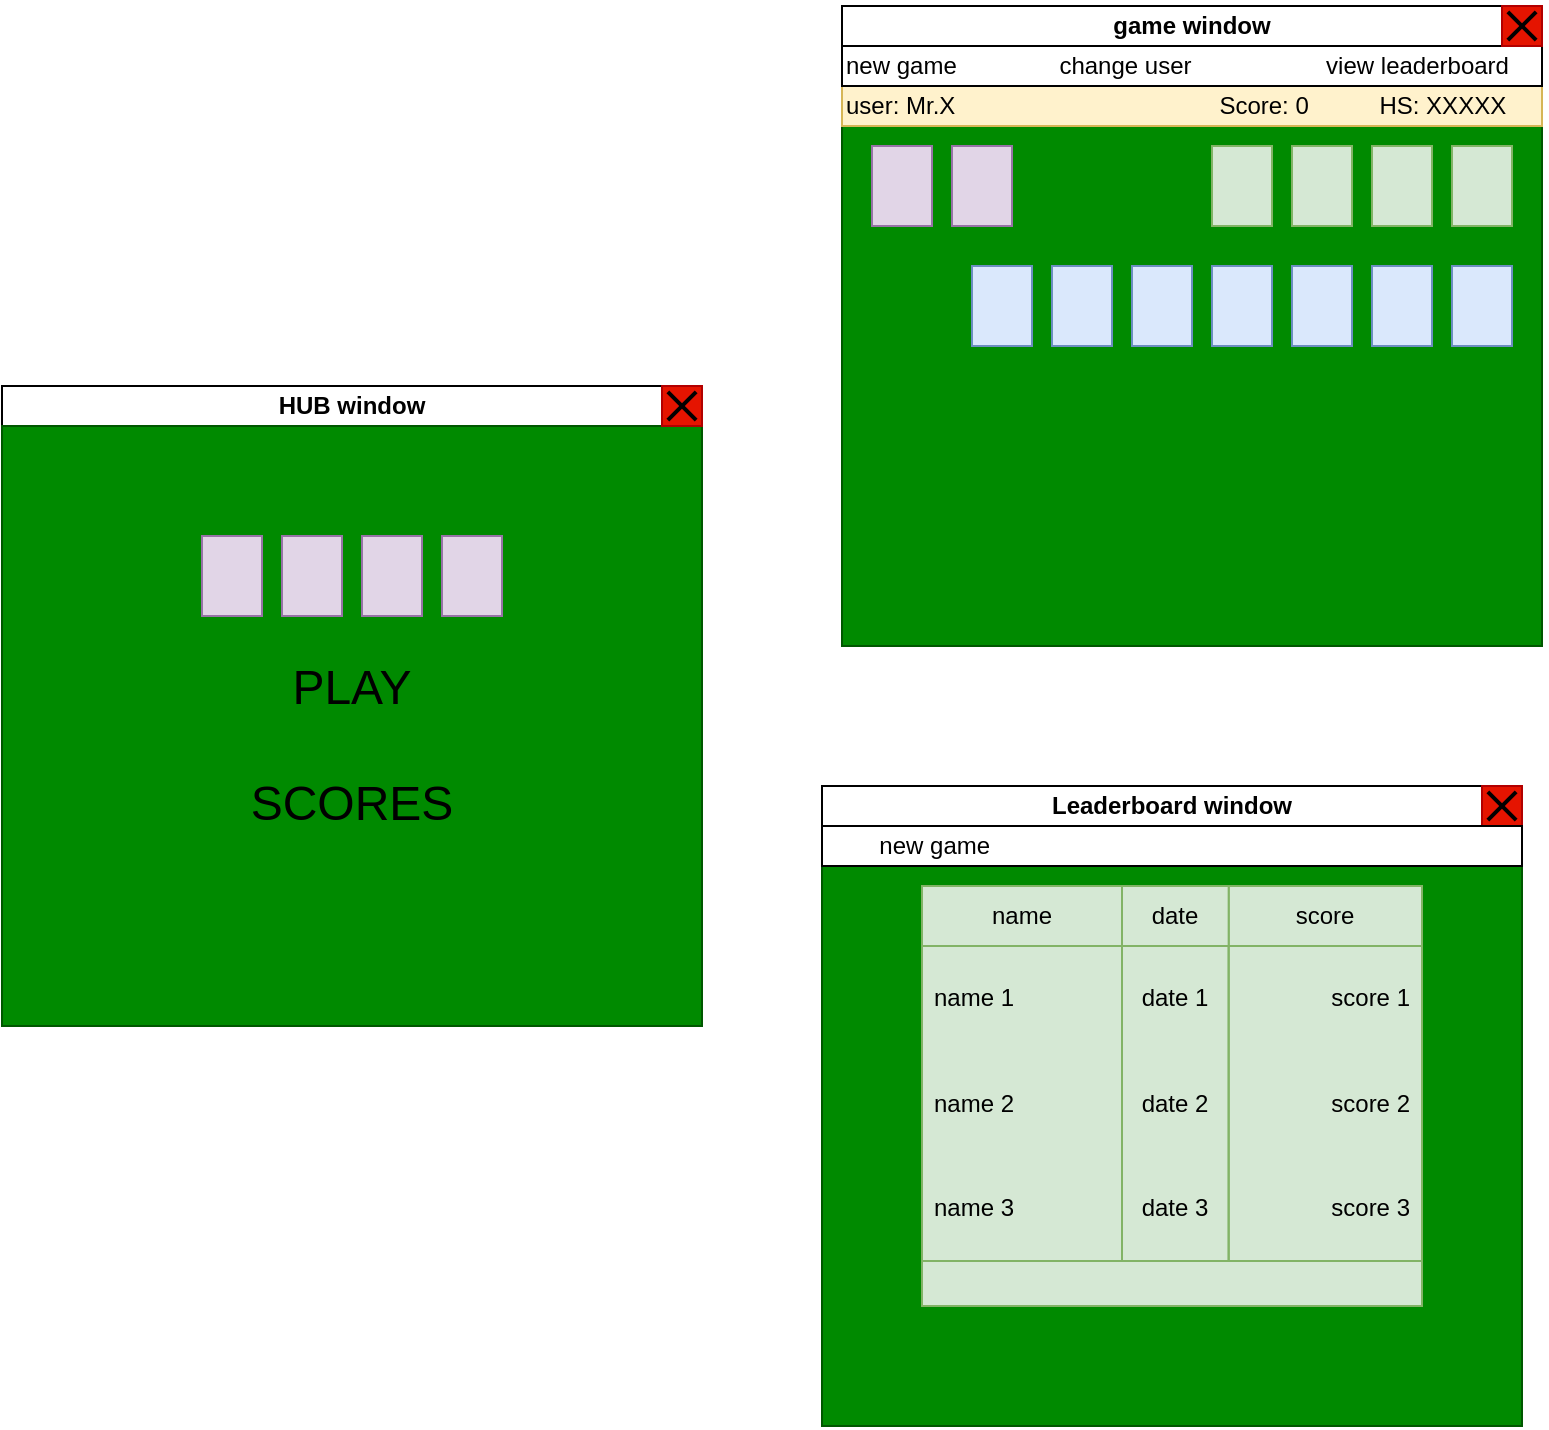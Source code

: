 <mxfile version="24.7.5">
  <diagram name="Page-1" id="zYkQ7ycPL-iNdv8deyL2">
    <mxGraphModel dx="1674" dy="844" grid="1" gridSize="10" guides="1" tooltips="1" connect="1" arrows="1" fold="1" page="1" pageScale="1" pageWidth="827" pageHeight="1169" background="none" math="0" shadow="0">
      <root>
        <mxCell id="0" />
        <mxCell id="1" parent="0" />
        <mxCell id="FdAXJDtFcCwPDoSCl_Y0-1" value="game window" style="swimlane;whiteSpace=wrap;html=1;startSize=20;" parent="1" vertex="1">
          <mxGeometry x="470" y="10" width="350" height="320" as="geometry" />
        </mxCell>
        <mxCell id="FdAXJDtFcCwPDoSCl_Y0-2" value="" style="rounded=0;whiteSpace=wrap;html=1;fillColor=#008a00;strokeColor=#005700;fontColor=#ffffff;" parent="FdAXJDtFcCwPDoSCl_Y0-1" vertex="1">
          <mxGeometry y="20" width="350" height="300" as="geometry" />
        </mxCell>
        <mxCell id="FdAXJDtFcCwPDoSCl_Y0-3" value="" style="rounded=0;whiteSpace=wrap;html=1;fillColor=#e1d5e7;strokeColor=#9673a6;" parent="FdAXJDtFcCwPDoSCl_Y0-1" vertex="1">
          <mxGeometry x="15" y="70" width="30" height="40" as="geometry" />
        </mxCell>
        <mxCell id="FdAXJDtFcCwPDoSCl_Y0-4" value="" style="rounded=0;whiteSpace=wrap;html=1;fillColor=#e1d5e7;strokeColor=#9673a6;" parent="FdAXJDtFcCwPDoSCl_Y0-1" vertex="1">
          <mxGeometry x="55" y="70" width="30" height="40" as="geometry" />
        </mxCell>
        <mxCell id="FdAXJDtFcCwPDoSCl_Y0-8" value="" style="rounded=0;whiteSpace=wrap;html=1;fillColor=#d5e8d4;strokeColor=#82b366;" parent="FdAXJDtFcCwPDoSCl_Y0-1" vertex="1">
          <mxGeometry x="305" y="70" width="30" height="40" as="geometry" />
        </mxCell>
        <mxCell id="FdAXJDtFcCwPDoSCl_Y0-7" value="" style="rounded=0;whiteSpace=wrap;html=1;fillColor=#d5e8d4;strokeColor=#82b366;" parent="FdAXJDtFcCwPDoSCl_Y0-1" vertex="1">
          <mxGeometry x="265" y="70" width="30" height="40" as="geometry" />
        </mxCell>
        <mxCell id="FdAXJDtFcCwPDoSCl_Y0-6" value="" style="rounded=0;whiteSpace=wrap;html=1;fillColor=#d5e8d4;strokeColor=#82b366;" parent="FdAXJDtFcCwPDoSCl_Y0-1" vertex="1">
          <mxGeometry x="225" y="70" width="30" height="40" as="geometry" />
        </mxCell>
        <mxCell id="FdAXJDtFcCwPDoSCl_Y0-5" value="" style="rounded=0;whiteSpace=wrap;html=1;fillColor=#d5e8d4;strokeColor=#82b366;" parent="FdAXJDtFcCwPDoSCl_Y0-1" vertex="1">
          <mxGeometry x="185" y="70" width="30" height="40" as="geometry" />
        </mxCell>
        <mxCell id="FdAXJDtFcCwPDoSCl_Y0-15" value="" style="rounded=0;whiteSpace=wrap;html=1;fillColor=#dae8fc;strokeColor=#6c8ebf;" parent="FdAXJDtFcCwPDoSCl_Y0-1" vertex="1">
          <mxGeometry x="305" y="130" width="30" height="40" as="geometry" />
        </mxCell>
        <mxCell id="FdAXJDtFcCwPDoSCl_Y0-14" value="" style="rounded=0;whiteSpace=wrap;html=1;fillColor=#dae8fc;strokeColor=#6c8ebf;" parent="FdAXJDtFcCwPDoSCl_Y0-1" vertex="1">
          <mxGeometry x="265" y="130" width="30" height="40" as="geometry" />
        </mxCell>
        <mxCell id="FdAXJDtFcCwPDoSCl_Y0-13" value="" style="rounded=0;whiteSpace=wrap;html=1;fillColor=#dae8fc;strokeColor=#6c8ebf;" parent="FdAXJDtFcCwPDoSCl_Y0-1" vertex="1">
          <mxGeometry x="225" y="130" width="30" height="40" as="geometry" />
        </mxCell>
        <mxCell id="FdAXJDtFcCwPDoSCl_Y0-12" value="" style="rounded=0;whiteSpace=wrap;html=1;fillColor=#dae8fc;strokeColor=#6c8ebf;" parent="FdAXJDtFcCwPDoSCl_Y0-1" vertex="1">
          <mxGeometry x="185" y="130" width="30" height="40" as="geometry" />
        </mxCell>
        <mxCell id="FdAXJDtFcCwPDoSCl_Y0-11" value="" style="rounded=0;whiteSpace=wrap;html=1;fillColor=#dae8fc;strokeColor=#6c8ebf;" parent="FdAXJDtFcCwPDoSCl_Y0-1" vertex="1">
          <mxGeometry x="65" y="130" width="30" height="40" as="geometry" />
        </mxCell>
        <mxCell id="FdAXJDtFcCwPDoSCl_Y0-10" value="" style="rounded=0;whiteSpace=wrap;html=1;fillColor=#dae8fc;strokeColor=#6c8ebf;" parent="FdAXJDtFcCwPDoSCl_Y0-1" vertex="1">
          <mxGeometry x="145" y="130" width="30" height="40" as="geometry" />
        </mxCell>
        <mxCell id="FdAXJDtFcCwPDoSCl_Y0-9" value="" style="rounded=0;whiteSpace=wrap;html=1;fillColor=#dae8fc;strokeColor=#6c8ebf;" parent="FdAXJDtFcCwPDoSCl_Y0-1" vertex="1">
          <mxGeometry x="105" y="130" width="30" height="40" as="geometry" />
        </mxCell>
        <mxCell id="FdAXJDtFcCwPDoSCl_Y0-16" value="&lt;div style=&quot;&quot;&gt;&lt;span style=&quot;background-color: initial;&quot;&gt;user: Mr.X&lt;span style=&quot;white-space: pre;&quot;&gt;&#x9;&lt;/span&gt;&lt;span style=&quot;white-space: pre;&quot;&gt;&#x9;&lt;/span&gt;&lt;span style=&quot;white-space: pre;&quot;&gt;&#x9;&lt;/span&gt;&lt;span style=&quot;white-space: pre;&quot;&gt;&#x9;&lt;/span&gt;&lt;span style=&quot;white-space: pre;&quot;&gt;&#x9;&lt;/span&gt;Score: 0&lt;span style=&quot;white-space: pre;&quot;&gt;&#x9;&lt;/span&gt;&lt;span style=&quot;white-space: pre;&quot;&gt;&#x9;&lt;/span&gt;HS: XXXXX&lt;/span&gt;&lt;/div&gt;" style="rounded=0;whiteSpace=wrap;html=1;align=left;fillColor=#fff2cc;strokeColor=#d6b656;" parent="FdAXJDtFcCwPDoSCl_Y0-1" vertex="1">
          <mxGeometry y="40" width="350" height="20" as="geometry" />
        </mxCell>
        <mxCell id="FdAXJDtFcCwPDoSCl_Y0-17" value="&lt;div style=&quot;&quot;&gt;new game&lt;span style=&quot;white-space: pre;&quot;&gt;&#x9;&lt;span style=&quot;white-space: pre;&quot;&gt;&#x9;&lt;/span&gt;&lt;/span&gt;change user&lt;span style=&quot;white-space: pre;&quot;&gt;&#x9;&lt;/span&gt;&lt;span style=&quot;white-space: pre;&quot;&gt;&#x9;&lt;/span&gt;&lt;span style=&quot;white-space: pre;&quot;&gt;&#x9;&lt;/span&gt;&lt;span style=&quot;white-space: pre;&quot;&gt;view&lt;/span&gt;&amp;nbsp;&lt;span style=&quot;white-space: pre;&quot;&gt;leaderboard&lt;/span&gt;&lt;/div&gt;" style="rounded=0;whiteSpace=wrap;html=1;align=left;" parent="FdAXJDtFcCwPDoSCl_Y0-1" vertex="1">
          <mxGeometry y="20" width="350" height="20" as="geometry" />
        </mxCell>
        <mxCell id="FdAXJDtFcCwPDoSCl_Y0-18" value="" style="rounded=0;whiteSpace=wrap;html=1;fillColor=#e51400;fontColor=#ffffff;strokeColor=#B20000;" parent="FdAXJDtFcCwPDoSCl_Y0-1" vertex="1">
          <mxGeometry x="330" width="20" height="20" as="geometry" />
        </mxCell>
        <mxCell id="FdAXJDtFcCwPDoSCl_Y0-19" value="" style="line;strokeWidth=2;html=1;rotation=45;" parent="FdAXJDtFcCwPDoSCl_Y0-1" vertex="1">
          <mxGeometry x="330" y="5" width="20" height="10" as="geometry" />
        </mxCell>
        <mxCell id="FdAXJDtFcCwPDoSCl_Y0-20" value="" style="line;strokeWidth=2;html=1;rotation=-225;" parent="FdAXJDtFcCwPDoSCl_Y0-1" vertex="1">
          <mxGeometry x="330" y="5" width="20" height="10" as="geometry" />
        </mxCell>
        <mxCell id="FdAXJDtFcCwPDoSCl_Y0-23" value="HUB window" style="swimlane;whiteSpace=wrap;html=1;startSize=20;" parent="1" vertex="1">
          <mxGeometry x="50" y="200" width="350" height="320" as="geometry" />
        </mxCell>
        <mxCell id="FdAXJDtFcCwPDoSCl_Y0-24" value="" style="rounded=0;whiteSpace=wrap;html=1;fillColor=#008a00;strokeColor=#005700;fontColor=#ffffff;" parent="FdAXJDtFcCwPDoSCl_Y0-23" vertex="1">
          <mxGeometry y="20" width="350" height="300" as="geometry" />
        </mxCell>
        <mxCell id="FdAXJDtFcCwPDoSCl_Y0-40" value="" style="rounded=0;whiteSpace=wrap;html=1;fillColor=#e51400;fontColor=#ffffff;strokeColor=#B20000;" parent="FdAXJDtFcCwPDoSCl_Y0-23" vertex="1">
          <mxGeometry x="330" width="20" height="20" as="geometry" />
        </mxCell>
        <mxCell id="FdAXJDtFcCwPDoSCl_Y0-41" value="" style="line;strokeWidth=2;html=1;rotation=45;" parent="FdAXJDtFcCwPDoSCl_Y0-23" vertex="1">
          <mxGeometry x="330" y="5" width="20" height="10" as="geometry" />
        </mxCell>
        <mxCell id="FdAXJDtFcCwPDoSCl_Y0-42" value="" style="line;strokeWidth=2;html=1;rotation=-225;" parent="FdAXJDtFcCwPDoSCl_Y0-23" vertex="1">
          <mxGeometry x="330" y="5" width="20" height="10" as="geometry" />
        </mxCell>
        <mxCell id="FdAXJDtFcCwPDoSCl_Y0-43" value="" style="rounded=0;whiteSpace=wrap;html=1;fillColor=#e1d5e7;strokeColor=#9673a6;" parent="FdAXJDtFcCwPDoSCl_Y0-23" vertex="1">
          <mxGeometry x="140" y="75" width="30" height="40" as="geometry" />
        </mxCell>
        <mxCell id="FdAXJDtFcCwPDoSCl_Y0-46" value="" style="rounded=0;whiteSpace=wrap;html=1;fillColor=#e1d5e7;strokeColor=#9673a6;" parent="FdAXJDtFcCwPDoSCl_Y0-23" vertex="1">
          <mxGeometry x="180" y="75" width="30" height="40" as="geometry" />
        </mxCell>
        <mxCell id="FdAXJDtFcCwPDoSCl_Y0-45" value="" style="rounded=0;whiteSpace=wrap;html=1;fillColor=#e1d5e7;strokeColor=#9673a6;" parent="FdAXJDtFcCwPDoSCl_Y0-23" vertex="1">
          <mxGeometry x="220" y="75" width="30" height="40" as="geometry" />
        </mxCell>
        <mxCell id="FdAXJDtFcCwPDoSCl_Y0-44" value="" style="rounded=0;whiteSpace=wrap;html=1;fillColor=#e1d5e7;strokeColor=#9673a6;" parent="FdAXJDtFcCwPDoSCl_Y0-23" vertex="1">
          <mxGeometry x="100" y="75" width="30" height="40" as="geometry" />
        </mxCell>
        <mxCell id="FdAXJDtFcCwPDoSCl_Y0-47" value="&lt;font style=&quot;font-size: 24px;&quot;&gt;PLAY&lt;/font&gt;&lt;div&gt;&lt;font style=&quot;font-size: 24px;&quot;&gt;&lt;br&gt;&lt;/font&gt;&lt;/div&gt;&lt;div&gt;&lt;span style=&quot;font-size: 24px;&quot;&gt;SCORES&lt;/span&gt;&lt;/div&gt;" style="text;html=1;align=center;verticalAlign=middle;whiteSpace=wrap;rounded=0;" parent="FdAXJDtFcCwPDoSCl_Y0-23" vertex="1">
          <mxGeometry x="60" y="115" width="230" height="130" as="geometry" />
        </mxCell>
        <mxCell id="FdAXJDtFcCwPDoSCl_Y0-48" value="Leaderboard window" style="swimlane;whiteSpace=wrap;html=1;startSize=20;" parent="1" vertex="1">
          <mxGeometry x="460" y="400" width="350" height="320" as="geometry">
            <mxRectangle x="260" y="370" width="150" height="30" as="alternateBounds" />
          </mxGeometry>
        </mxCell>
        <mxCell id="FdAXJDtFcCwPDoSCl_Y0-49" value="" style="rounded=0;whiteSpace=wrap;html=1;fillColor=#008a00;strokeColor=#005700;fontColor=#ffffff;" parent="FdAXJDtFcCwPDoSCl_Y0-48" vertex="1">
          <mxGeometry y="20" width="350" height="300" as="geometry" />
        </mxCell>
        <mxCell id="FdAXJDtFcCwPDoSCl_Y0-50" value="" style="rounded=0;whiteSpace=wrap;html=1;fillColor=#e51400;fontColor=#ffffff;strokeColor=#B20000;" parent="FdAXJDtFcCwPDoSCl_Y0-48" vertex="1">
          <mxGeometry x="330" width="20" height="20" as="geometry" />
        </mxCell>
        <mxCell id="FdAXJDtFcCwPDoSCl_Y0-51" value="" style="line;strokeWidth=2;html=1;rotation=45;" parent="FdAXJDtFcCwPDoSCl_Y0-48" vertex="1">
          <mxGeometry x="330" y="5" width="20" height="10" as="geometry" />
        </mxCell>
        <mxCell id="FdAXJDtFcCwPDoSCl_Y0-52" value="" style="line;strokeWidth=2;html=1;rotation=-225;" parent="FdAXJDtFcCwPDoSCl_Y0-48" vertex="1">
          <mxGeometry x="330" y="5" width="20" height="10" as="geometry" />
        </mxCell>
        <mxCell id="FdAXJDtFcCwPDoSCl_Y0-70" value="" style="group;fillColor=#d5e8d4;strokeColor=#82b366;" parent="FdAXJDtFcCwPDoSCl_Y0-48" vertex="1" connectable="0">
          <mxGeometry x="50" y="50" width="250" height="210" as="geometry" />
        </mxCell>
        <mxCell id="FdAXJDtFcCwPDoSCl_Y0-58" value="name" style="swimlane;fontStyle=0;childLayout=stackLayout;horizontal=1;startSize=30;horizontalStack=0;resizeParent=1;resizeParentMax=0;resizeLast=0;collapsible=1;marginBottom=0;whiteSpace=wrap;html=1;fillColor=#d5e8d4;strokeColor=#82b366;" parent="FdAXJDtFcCwPDoSCl_Y0-70" vertex="1">
          <mxGeometry width="100" height="187.5" as="geometry" />
        </mxCell>
        <mxCell id="FdAXJDtFcCwPDoSCl_Y0-59" value="name 1" style="text;strokeColor=none;fillColor=none;align=left;verticalAlign=middle;spacingLeft=4;spacingRight=4;overflow=hidden;points=[[0,0.5],[1,0.5]];portConstraint=eastwest;rotatable=0;whiteSpace=wrap;html=1;" parent="FdAXJDtFcCwPDoSCl_Y0-58" vertex="1">
          <mxGeometry y="30" width="100" height="52.5" as="geometry" />
        </mxCell>
        <mxCell id="FdAXJDtFcCwPDoSCl_Y0-60" value="name 2" style="text;strokeColor=none;fillColor=none;align=left;verticalAlign=middle;spacingLeft=4;spacingRight=4;overflow=hidden;points=[[0,0.5],[1,0.5]];portConstraint=eastwest;rotatable=0;whiteSpace=wrap;html=1;" parent="FdAXJDtFcCwPDoSCl_Y0-58" vertex="1">
          <mxGeometry y="82.5" width="100" height="52.5" as="geometry" />
        </mxCell>
        <mxCell id="FdAXJDtFcCwPDoSCl_Y0-61" value="name 3" style="text;strokeColor=none;fillColor=none;align=left;verticalAlign=middle;spacingLeft=4;spacingRight=4;overflow=hidden;points=[[0,0.5],[1,0.5]];portConstraint=eastwest;rotatable=0;whiteSpace=wrap;html=1;" parent="FdAXJDtFcCwPDoSCl_Y0-58" vertex="1">
          <mxGeometry y="135" width="100" height="52.5" as="geometry" />
        </mxCell>
        <mxCell id="FdAXJDtFcCwPDoSCl_Y0-66" value="score" style="swimlane;fontStyle=0;childLayout=stackLayout;horizontal=1;startSize=30;horizontalStack=0;resizeParent=1;resizeParentMax=0;resizeLast=0;collapsible=1;marginBottom=0;whiteSpace=wrap;html=1;fillColor=#d5e8d4;strokeColor=#82b366;" parent="FdAXJDtFcCwPDoSCl_Y0-70" vertex="1">
          <mxGeometry x="153.33" width="96.67" height="187.5" as="geometry" />
        </mxCell>
        <mxCell id="FdAXJDtFcCwPDoSCl_Y0-67" value="score 1" style="text;strokeColor=none;fillColor=none;align=right;verticalAlign=middle;spacingLeft=4;spacingRight=4;overflow=hidden;points=[[0,0.5],[1,0.5]];portConstraint=eastwest;rotatable=0;whiteSpace=wrap;html=1;" parent="FdAXJDtFcCwPDoSCl_Y0-66" vertex="1">
          <mxGeometry y="30" width="96.67" height="52.5" as="geometry" />
        </mxCell>
        <mxCell id="FdAXJDtFcCwPDoSCl_Y0-68" value="score 2" style="text;strokeColor=none;fillColor=none;align=right;verticalAlign=middle;spacingLeft=4;spacingRight=4;overflow=hidden;points=[[0,0.5],[1,0.5]];portConstraint=eastwest;rotatable=0;whiteSpace=wrap;html=1;" parent="FdAXJDtFcCwPDoSCl_Y0-66" vertex="1">
          <mxGeometry y="82.5" width="96.67" height="52.5" as="geometry" />
        </mxCell>
        <mxCell id="FdAXJDtFcCwPDoSCl_Y0-69" value="score 3" style="text;strokeColor=none;fillColor=none;align=right;verticalAlign=middle;spacingLeft=4;spacingRight=4;overflow=hidden;points=[[0,0.5],[1,0.5]];portConstraint=eastwest;rotatable=0;whiteSpace=wrap;html=1;" parent="FdAXJDtFcCwPDoSCl_Y0-66" vertex="1">
          <mxGeometry y="135" width="96.67" height="52.5" as="geometry" />
        </mxCell>
        <mxCell id="FdAXJDtFcCwPDoSCl_Y0-62" value="date" style="swimlane;fontStyle=0;childLayout=stackLayout;horizontal=1;startSize=30;horizontalStack=0;resizeParent=1;resizeParentMax=0;resizeLast=0;collapsible=1;marginBottom=0;whiteSpace=wrap;html=1;fillColor=#d5e8d4;strokeColor=#82b366;" parent="FdAXJDtFcCwPDoSCl_Y0-70" vertex="1">
          <mxGeometry x="100" width="53.33" height="187.5" as="geometry" />
        </mxCell>
        <mxCell id="FdAXJDtFcCwPDoSCl_Y0-63" value="date 1" style="text;strokeColor=none;fillColor=none;align=center;verticalAlign=middle;spacingLeft=4;spacingRight=4;overflow=hidden;points=[[0,0.5],[1,0.5]];portConstraint=eastwest;rotatable=0;whiteSpace=wrap;html=1;" parent="FdAXJDtFcCwPDoSCl_Y0-62" vertex="1">
          <mxGeometry y="30" width="53.33" height="52.5" as="geometry" />
        </mxCell>
        <mxCell id="FdAXJDtFcCwPDoSCl_Y0-64" value="date 2" style="text;strokeColor=none;fillColor=none;align=center;verticalAlign=middle;spacingLeft=4;spacingRight=4;overflow=hidden;points=[[0,0.5],[1,0.5]];portConstraint=eastwest;rotatable=0;whiteSpace=wrap;html=1;" parent="FdAXJDtFcCwPDoSCl_Y0-62" vertex="1">
          <mxGeometry y="82.5" width="53.33" height="52.5" as="geometry" />
        </mxCell>
        <mxCell id="FdAXJDtFcCwPDoSCl_Y0-65" value="date 3" style="text;strokeColor=none;fillColor=none;align=center;verticalAlign=middle;spacingLeft=4;spacingRight=4;overflow=hidden;points=[[0,0.5],[1,0.5]];portConstraint=eastwest;rotatable=0;whiteSpace=wrap;html=1;" parent="FdAXJDtFcCwPDoSCl_Y0-62" vertex="1">
          <mxGeometry y="135" width="53.33" height="52.5" as="geometry" />
        </mxCell>
        <mxCell id="OcC8gOZ4PIjLcGPV9Bdj-23" value="&lt;div style=&quot;&quot;&gt;&lt;span style=&quot;white-space: pre;&quot;&gt;&#x9;&lt;/span&gt;new game&lt;/div&gt;" style="rounded=0;whiteSpace=wrap;html=1;align=left;" parent="FdAXJDtFcCwPDoSCl_Y0-48" vertex="1">
          <mxGeometry y="20" width="350" height="20" as="geometry" />
        </mxCell>
      </root>
    </mxGraphModel>
  </diagram>
</mxfile>
